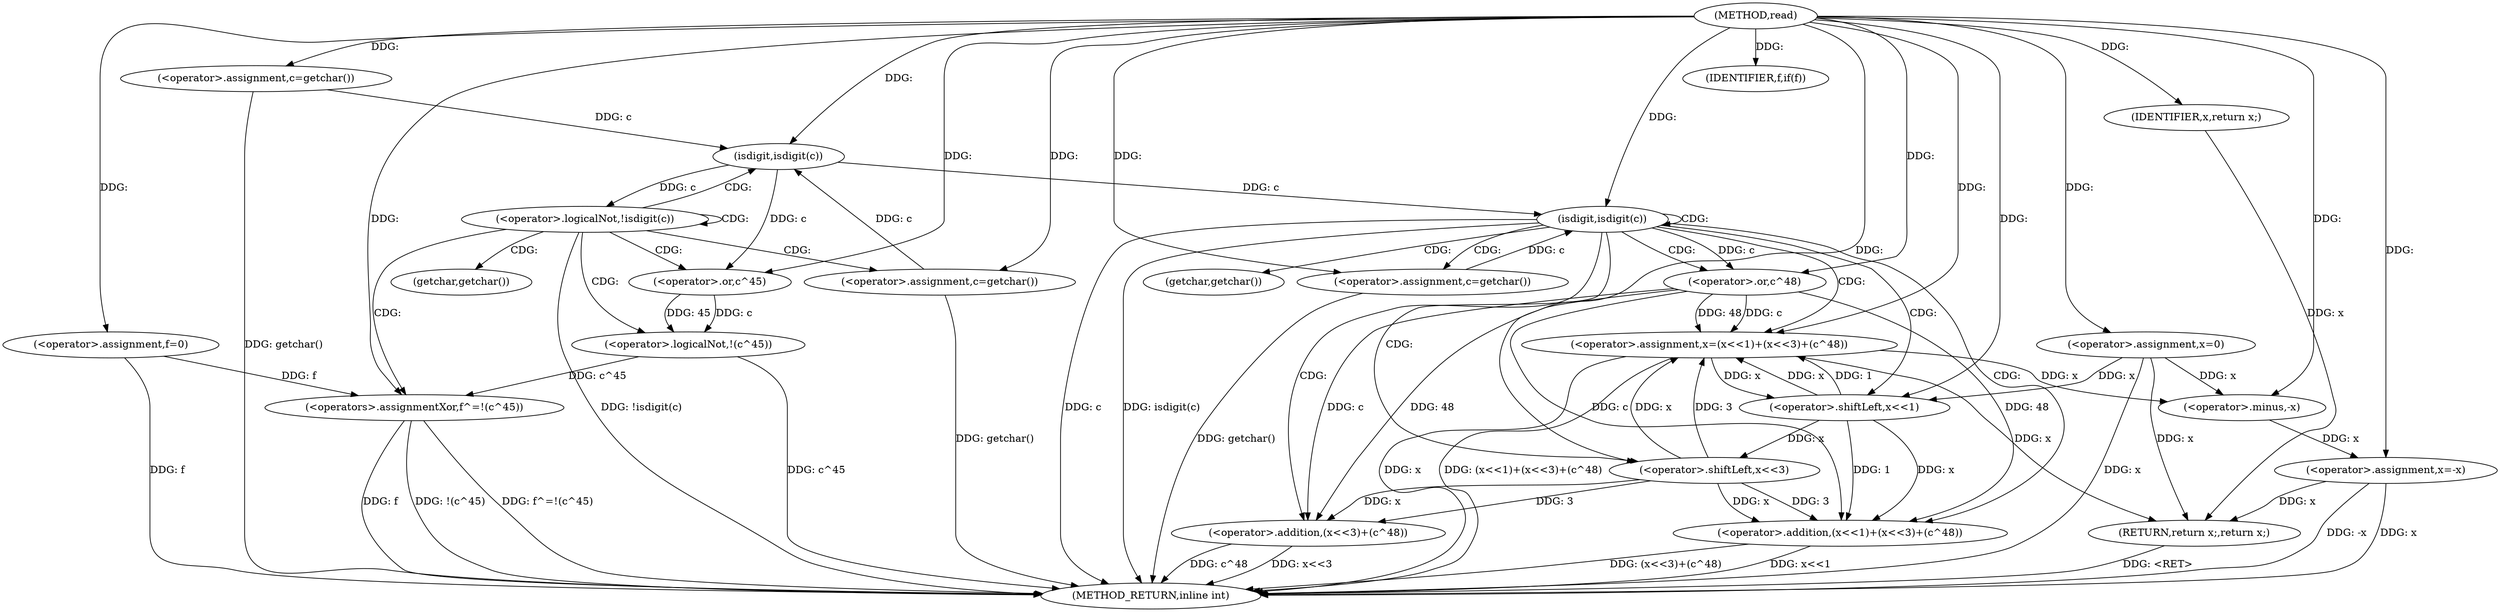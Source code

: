 digraph "read" {  
"1000105" [label = "(METHOD,read)" ]
"1000159" [label = "(METHOD_RETURN,inline int)" ]
"1000108" [label = "(<operator>.assignment,c=getchar())" ]
"1000112" [label = "(<operator>.assignment,x=0)" ]
"1000116" [label = "(<operator>.assignment,f=0)" ]
"1000157" [label = "(RETURN,return x;,return x;)" ]
"1000120" [label = "(<operator>.logicalNot,!isdigit(c))" ]
"1000123" [label = "(<operator>.assignment,c=getchar())" ]
"1000126" [label = "(<operators>.assignmentXor,f^=!(c^45))" ]
"1000133" [label = "(isdigit,isdigit(c))" ]
"1000135" [label = "(<operator>.assignment,c=getchar())" ]
"1000138" [label = "(<operator>.assignment,x=(x<<1)+(x<<3)+(c^48))" ]
"1000152" [label = "(IDENTIFIER,f,if(f))" ]
"1000153" [label = "(<operator>.assignment,x=-x)" ]
"1000158" [label = "(IDENTIFIER,x,return x;)" ]
"1000121" [label = "(isdigit,isdigit(c))" ]
"1000128" [label = "(<operator>.logicalNot,!(c^45))" ]
"1000140" [label = "(<operator>.addition,(x<<1)+(x<<3)+(c^48))" ]
"1000155" [label = "(<operator>.minus,-x)" ]
"1000129" [label = "(<operator>.or,c^45)" ]
"1000141" [label = "(<operator>.shiftLeft,x<<1)" ]
"1000144" [label = "(<operator>.addition,(x<<3)+(c^48))" ]
"1000145" [label = "(<operator>.shiftLeft,x<<3)" ]
"1000148" [label = "(<operator>.or,c^48)" ]
"1000125" [label = "(getchar,getchar())" ]
"1000137" [label = "(getchar,getchar())" ]
  "1000108" -> "1000159"  [ label = "DDG: getchar()"] 
  "1000112" -> "1000159"  [ label = "DDG: x"] 
  "1000116" -> "1000159"  [ label = "DDG: f"] 
  "1000120" -> "1000159"  [ label = "DDG: !isdigit(c)"] 
  "1000133" -> "1000159"  [ label = "DDG: c"] 
  "1000133" -> "1000159"  [ label = "DDG: isdigit(c)"] 
  "1000153" -> "1000159"  [ label = "DDG: x"] 
  "1000153" -> "1000159"  [ label = "DDG: -x"] 
  "1000138" -> "1000159"  [ label = "DDG: x"] 
  "1000140" -> "1000159"  [ label = "DDG: x<<1"] 
  "1000144" -> "1000159"  [ label = "DDG: x<<3"] 
  "1000144" -> "1000159"  [ label = "DDG: c^48"] 
  "1000140" -> "1000159"  [ label = "DDG: (x<<3)+(c^48)"] 
  "1000138" -> "1000159"  [ label = "DDG: (x<<1)+(x<<3)+(c^48)"] 
  "1000135" -> "1000159"  [ label = "DDG: getchar()"] 
  "1000126" -> "1000159"  [ label = "DDG: f"] 
  "1000128" -> "1000159"  [ label = "DDG: c^45"] 
  "1000126" -> "1000159"  [ label = "DDG: !(c^45)"] 
  "1000126" -> "1000159"  [ label = "DDG: f^=!(c^45)"] 
  "1000123" -> "1000159"  [ label = "DDG: getchar()"] 
  "1000157" -> "1000159"  [ label = "DDG: <RET>"] 
  "1000105" -> "1000108"  [ label = "DDG: "] 
  "1000105" -> "1000112"  [ label = "DDG: "] 
  "1000105" -> "1000116"  [ label = "DDG: "] 
  "1000158" -> "1000157"  [ label = "DDG: x"] 
  "1000112" -> "1000157"  [ label = "DDG: x"] 
  "1000153" -> "1000157"  [ label = "DDG: x"] 
  "1000138" -> "1000157"  [ label = "DDG: x"] 
  "1000105" -> "1000123"  [ label = "DDG: "] 
  "1000105" -> "1000135"  [ label = "DDG: "] 
  "1000141" -> "1000138"  [ label = "DDG: x"] 
  "1000141" -> "1000138"  [ label = "DDG: 1"] 
  "1000148" -> "1000138"  [ label = "DDG: 48"] 
  "1000148" -> "1000138"  [ label = "DDG: c"] 
  "1000145" -> "1000138"  [ label = "DDG: x"] 
  "1000145" -> "1000138"  [ label = "DDG: 3"] 
  "1000105" -> "1000152"  [ label = "DDG: "] 
  "1000155" -> "1000153"  [ label = "DDG: x"] 
  "1000105" -> "1000158"  [ label = "DDG: "] 
  "1000121" -> "1000120"  [ label = "DDG: c"] 
  "1000116" -> "1000126"  [ label = "DDG: f"] 
  "1000105" -> "1000126"  [ label = "DDG: "] 
  "1000128" -> "1000126"  [ label = "DDG: c^45"] 
  "1000121" -> "1000133"  [ label = "DDG: c"] 
  "1000135" -> "1000133"  [ label = "DDG: c"] 
  "1000105" -> "1000133"  [ label = "DDG: "] 
  "1000105" -> "1000138"  [ label = "DDG: "] 
  "1000105" -> "1000153"  [ label = "DDG: "] 
  "1000108" -> "1000121"  [ label = "DDG: c"] 
  "1000123" -> "1000121"  [ label = "DDG: c"] 
  "1000105" -> "1000121"  [ label = "DDG: "] 
  "1000129" -> "1000128"  [ label = "DDG: c"] 
  "1000129" -> "1000128"  [ label = "DDG: 45"] 
  "1000141" -> "1000140"  [ label = "DDG: x"] 
  "1000141" -> "1000140"  [ label = "DDG: 1"] 
  "1000148" -> "1000140"  [ label = "DDG: 48"] 
  "1000148" -> "1000140"  [ label = "DDG: c"] 
  "1000145" -> "1000140"  [ label = "DDG: x"] 
  "1000145" -> "1000140"  [ label = "DDG: 3"] 
  "1000112" -> "1000155"  [ label = "DDG: x"] 
  "1000138" -> "1000155"  [ label = "DDG: x"] 
  "1000105" -> "1000155"  [ label = "DDG: "] 
  "1000121" -> "1000129"  [ label = "DDG: c"] 
  "1000105" -> "1000129"  [ label = "DDG: "] 
  "1000112" -> "1000141"  [ label = "DDG: x"] 
  "1000138" -> "1000141"  [ label = "DDG: x"] 
  "1000105" -> "1000141"  [ label = "DDG: "] 
  "1000145" -> "1000144"  [ label = "DDG: x"] 
  "1000145" -> "1000144"  [ label = "DDG: 3"] 
  "1000148" -> "1000144"  [ label = "DDG: 48"] 
  "1000148" -> "1000144"  [ label = "DDG: c"] 
  "1000141" -> "1000145"  [ label = "DDG: x"] 
  "1000105" -> "1000145"  [ label = "DDG: "] 
  "1000133" -> "1000148"  [ label = "DDG: c"] 
  "1000105" -> "1000148"  [ label = "DDG: "] 
  "1000120" -> "1000121"  [ label = "CDG: "] 
  "1000120" -> "1000125"  [ label = "CDG: "] 
  "1000120" -> "1000120"  [ label = "CDG: "] 
  "1000120" -> "1000126"  [ label = "CDG: "] 
  "1000120" -> "1000128"  [ label = "CDG: "] 
  "1000120" -> "1000129"  [ label = "CDG: "] 
  "1000120" -> "1000123"  [ label = "CDG: "] 
  "1000133" -> "1000137"  [ label = "CDG: "] 
  "1000133" -> "1000141"  [ label = "CDG: "] 
  "1000133" -> "1000145"  [ label = "CDG: "] 
  "1000133" -> "1000135"  [ label = "CDG: "] 
  "1000133" -> "1000148"  [ label = "CDG: "] 
  "1000133" -> "1000133"  [ label = "CDG: "] 
  "1000133" -> "1000144"  [ label = "CDG: "] 
  "1000133" -> "1000140"  [ label = "CDG: "] 
  "1000133" -> "1000138"  [ label = "CDG: "] 
}
